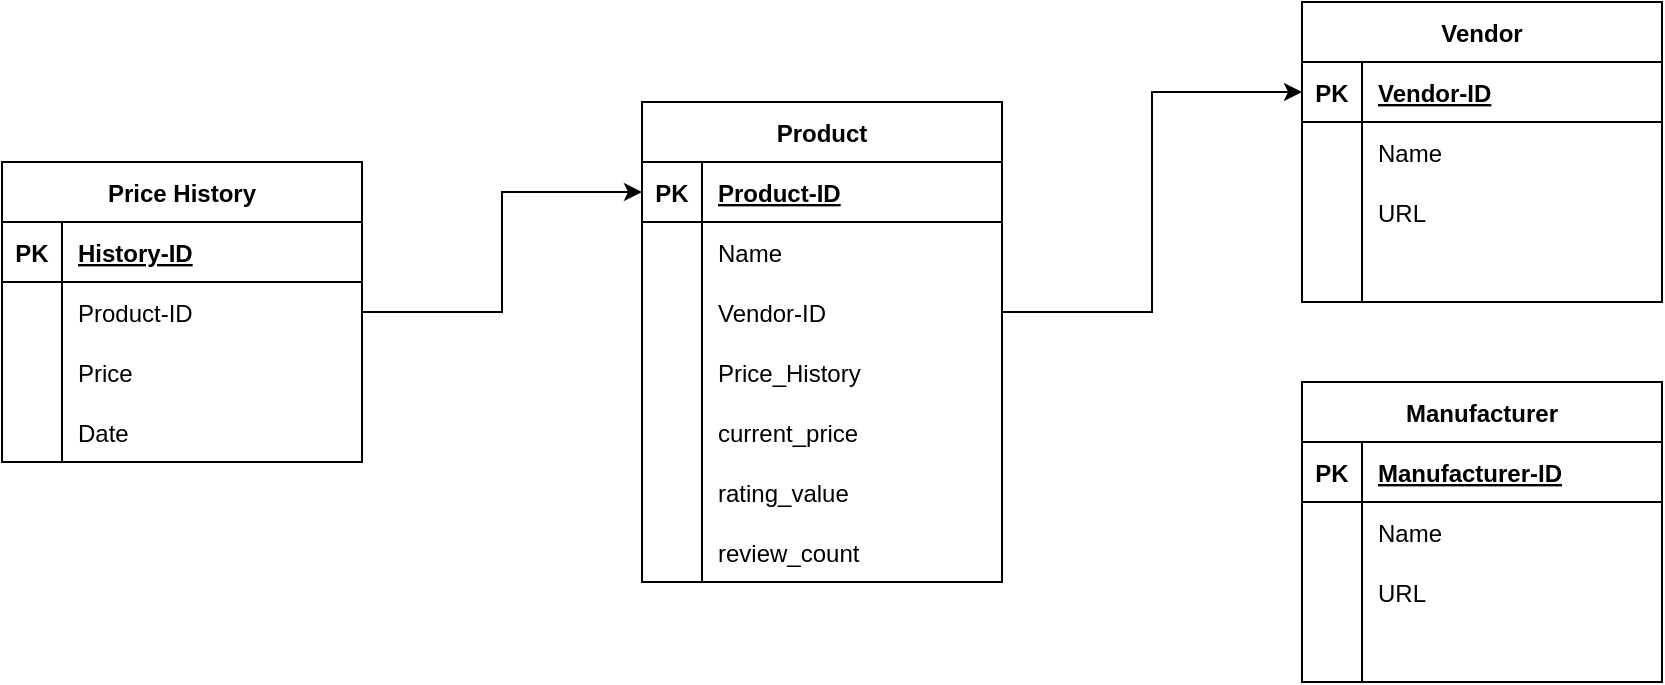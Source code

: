 <mxfile version="21.1.2" type="github">
  <diagram name="Page-1" id="Jph2bcaY0iuIxsixSjv7">
    <mxGraphModel dx="808" dy="503" grid="1" gridSize="10" guides="1" tooltips="1" connect="1" arrows="1" fold="1" page="1" pageScale="1" pageWidth="850" pageHeight="1100" math="0" shadow="0">
      <root>
        <mxCell id="0" />
        <mxCell id="1" parent="0" />
        <mxCell id="rs3WY-lfZ9cuEwJUtKYj-14" value="Vendor" style="shape=table;startSize=30;container=1;collapsible=1;childLayout=tableLayout;fixedRows=1;rowLines=0;fontStyle=1;align=center;resizeLast=1;" parent="1" vertex="1">
          <mxGeometry x="950" y="330" width="180" height="150" as="geometry">
            <mxRectangle x="950" y="330" width="80" height="30" as="alternateBounds" />
          </mxGeometry>
        </mxCell>
        <mxCell id="rs3WY-lfZ9cuEwJUtKYj-15" value="" style="shape=tableRow;horizontal=0;startSize=0;swimlaneHead=0;swimlaneBody=0;fillColor=none;collapsible=0;dropTarget=0;points=[[0,0.5],[1,0.5]];portConstraint=eastwest;top=0;left=0;right=0;bottom=1;" parent="rs3WY-lfZ9cuEwJUtKYj-14" vertex="1">
          <mxGeometry y="30" width="180" height="30" as="geometry" />
        </mxCell>
        <mxCell id="rs3WY-lfZ9cuEwJUtKYj-16" value="PK" style="shape=partialRectangle;connectable=0;fillColor=none;top=0;left=0;bottom=0;right=0;fontStyle=1;overflow=hidden;" parent="rs3WY-lfZ9cuEwJUtKYj-15" vertex="1">
          <mxGeometry width="30" height="30" as="geometry">
            <mxRectangle width="30" height="30" as="alternateBounds" />
          </mxGeometry>
        </mxCell>
        <mxCell id="rs3WY-lfZ9cuEwJUtKYj-17" value="Vendor-ID" style="shape=partialRectangle;connectable=0;fillColor=none;top=0;left=0;bottom=0;right=0;align=left;spacingLeft=6;fontStyle=5;overflow=hidden;" parent="rs3WY-lfZ9cuEwJUtKYj-15" vertex="1">
          <mxGeometry x="30" width="150" height="30" as="geometry">
            <mxRectangle width="150" height="30" as="alternateBounds" />
          </mxGeometry>
        </mxCell>
        <mxCell id="rs3WY-lfZ9cuEwJUtKYj-18" value="" style="shape=tableRow;horizontal=0;startSize=0;swimlaneHead=0;swimlaneBody=0;fillColor=none;collapsible=0;dropTarget=0;points=[[0,0.5],[1,0.5]];portConstraint=eastwest;top=0;left=0;right=0;bottom=0;" parent="rs3WY-lfZ9cuEwJUtKYj-14" vertex="1">
          <mxGeometry y="60" width="180" height="30" as="geometry" />
        </mxCell>
        <mxCell id="rs3WY-lfZ9cuEwJUtKYj-19" value="" style="shape=partialRectangle;connectable=0;fillColor=none;top=0;left=0;bottom=0;right=0;editable=1;overflow=hidden;" parent="rs3WY-lfZ9cuEwJUtKYj-18" vertex="1">
          <mxGeometry width="30" height="30" as="geometry">
            <mxRectangle width="30" height="30" as="alternateBounds" />
          </mxGeometry>
        </mxCell>
        <mxCell id="rs3WY-lfZ9cuEwJUtKYj-20" value="Name" style="shape=partialRectangle;connectable=0;fillColor=none;top=0;left=0;bottom=0;right=0;align=left;spacingLeft=6;overflow=hidden;" parent="rs3WY-lfZ9cuEwJUtKYj-18" vertex="1">
          <mxGeometry x="30" width="150" height="30" as="geometry">
            <mxRectangle width="150" height="30" as="alternateBounds" />
          </mxGeometry>
        </mxCell>
        <mxCell id="rs3WY-lfZ9cuEwJUtKYj-21" value="" style="shape=tableRow;horizontal=0;startSize=0;swimlaneHead=0;swimlaneBody=0;fillColor=none;collapsible=0;dropTarget=0;points=[[0,0.5],[1,0.5]];portConstraint=eastwest;top=0;left=0;right=0;bottom=0;" parent="rs3WY-lfZ9cuEwJUtKYj-14" vertex="1">
          <mxGeometry y="90" width="180" height="30" as="geometry" />
        </mxCell>
        <mxCell id="rs3WY-lfZ9cuEwJUtKYj-22" value="" style="shape=partialRectangle;connectable=0;fillColor=none;top=0;left=0;bottom=0;right=0;editable=1;overflow=hidden;" parent="rs3WY-lfZ9cuEwJUtKYj-21" vertex="1">
          <mxGeometry width="30" height="30" as="geometry">
            <mxRectangle width="30" height="30" as="alternateBounds" />
          </mxGeometry>
        </mxCell>
        <mxCell id="rs3WY-lfZ9cuEwJUtKYj-23" value="URL" style="shape=partialRectangle;connectable=0;fillColor=none;top=0;left=0;bottom=0;right=0;align=left;spacingLeft=6;overflow=hidden;" parent="rs3WY-lfZ9cuEwJUtKYj-21" vertex="1">
          <mxGeometry x="30" width="150" height="30" as="geometry">
            <mxRectangle width="150" height="30" as="alternateBounds" />
          </mxGeometry>
        </mxCell>
        <mxCell id="rs3WY-lfZ9cuEwJUtKYj-24" value="" style="shape=tableRow;horizontal=0;startSize=0;swimlaneHead=0;swimlaneBody=0;fillColor=none;collapsible=0;dropTarget=0;points=[[0,0.5],[1,0.5]];portConstraint=eastwest;top=0;left=0;right=0;bottom=0;" parent="rs3WY-lfZ9cuEwJUtKYj-14" vertex="1">
          <mxGeometry y="120" width="180" height="30" as="geometry" />
        </mxCell>
        <mxCell id="rs3WY-lfZ9cuEwJUtKYj-25" value="" style="shape=partialRectangle;connectable=0;fillColor=none;top=0;left=0;bottom=0;right=0;editable=1;overflow=hidden;" parent="rs3WY-lfZ9cuEwJUtKYj-24" vertex="1">
          <mxGeometry width="30" height="30" as="geometry">
            <mxRectangle width="30" height="30" as="alternateBounds" />
          </mxGeometry>
        </mxCell>
        <mxCell id="rs3WY-lfZ9cuEwJUtKYj-26" value="" style="shape=partialRectangle;connectable=0;fillColor=none;top=0;left=0;bottom=0;right=0;align=left;spacingLeft=6;overflow=hidden;" parent="rs3WY-lfZ9cuEwJUtKYj-24" vertex="1">
          <mxGeometry x="30" width="150" height="30" as="geometry">
            <mxRectangle width="150" height="30" as="alternateBounds" />
          </mxGeometry>
        </mxCell>
        <mxCell id="rs3WY-lfZ9cuEwJUtKYj-66" value="Product" style="shape=table;startSize=30;container=1;collapsible=1;childLayout=tableLayout;fixedRows=1;rowLines=0;fontStyle=1;align=center;resizeLast=1;" parent="1" vertex="1">
          <mxGeometry x="620" y="380" width="180" height="240" as="geometry" />
        </mxCell>
        <mxCell id="rs3WY-lfZ9cuEwJUtKYj-67" value="" style="shape=tableRow;horizontal=0;startSize=0;swimlaneHead=0;swimlaneBody=0;fillColor=none;collapsible=0;dropTarget=0;points=[[0,0.5],[1,0.5]];portConstraint=eastwest;top=0;left=0;right=0;bottom=1;" parent="rs3WY-lfZ9cuEwJUtKYj-66" vertex="1">
          <mxGeometry y="30" width="180" height="30" as="geometry" />
        </mxCell>
        <mxCell id="rs3WY-lfZ9cuEwJUtKYj-68" value="PK" style="shape=partialRectangle;connectable=0;fillColor=none;top=0;left=0;bottom=0;right=0;fontStyle=1;overflow=hidden;" parent="rs3WY-lfZ9cuEwJUtKYj-67" vertex="1">
          <mxGeometry width="30" height="30" as="geometry">
            <mxRectangle width="30" height="30" as="alternateBounds" />
          </mxGeometry>
        </mxCell>
        <mxCell id="rs3WY-lfZ9cuEwJUtKYj-69" value="Product-ID" style="shape=partialRectangle;connectable=0;fillColor=none;top=0;left=0;bottom=0;right=0;align=left;spacingLeft=6;fontStyle=5;overflow=hidden;" parent="rs3WY-lfZ9cuEwJUtKYj-67" vertex="1">
          <mxGeometry x="30" width="150" height="30" as="geometry">
            <mxRectangle width="150" height="30" as="alternateBounds" />
          </mxGeometry>
        </mxCell>
        <mxCell id="rs3WY-lfZ9cuEwJUtKYj-70" value="" style="shape=tableRow;horizontal=0;startSize=0;swimlaneHead=0;swimlaneBody=0;fillColor=none;collapsible=0;dropTarget=0;points=[[0,0.5],[1,0.5]];portConstraint=eastwest;top=0;left=0;right=0;bottom=0;" parent="rs3WY-lfZ9cuEwJUtKYj-66" vertex="1">
          <mxGeometry y="60" width="180" height="30" as="geometry" />
        </mxCell>
        <mxCell id="rs3WY-lfZ9cuEwJUtKYj-71" value="" style="shape=partialRectangle;connectable=0;fillColor=none;top=0;left=0;bottom=0;right=0;editable=1;overflow=hidden;" parent="rs3WY-lfZ9cuEwJUtKYj-70" vertex="1">
          <mxGeometry width="30" height="30" as="geometry">
            <mxRectangle width="30" height="30" as="alternateBounds" />
          </mxGeometry>
        </mxCell>
        <mxCell id="rs3WY-lfZ9cuEwJUtKYj-72" value="Name" style="shape=partialRectangle;connectable=0;fillColor=none;top=0;left=0;bottom=0;right=0;align=left;spacingLeft=6;overflow=hidden;" parent="rs3WY-lfZ9cuEwJUtKYj-70" vertex="1">
          <mxGeometry x="30" width="150" height="30" as="geometry">
            <mxRectangle width="150" height="30" as="alternateBounds" />
          </mxGeometry>
        </mxCell>
        <mxCell id="rs3WY-lfZ9cuEwJUtKYj-73" value="" style="shape=tableRow;horizontal=0;startSize=0;swimlaneHead=0;swimlaneBody=0;fillColor=none;collapsible=0;dropTarget=0;points=[[0,0.5],[1,0.5]];portConstraint=eastwest;top=0;left=0;right=0;bottom=0;" parent="rs3WY-lfZ9cuEwJUtKYj-66" vertex="1">
          <mxGeometry y="90" width="180" height="30" as="geometry" />
        </mxCell>
        <mxCell id="rs3WY-lfZ9cuEwJUtKYj-74" value="" style="shape=partialRectangle;connectable=0;fillColor=none;top=0;left=0;bottom=0;right=0;editable=1;overflow=hidden;" parent="rs3WY-lfZ9cuEwJUtKYj-73" vertex="1">
          <mxGeometry width="30" height="30" as="geometry">
            <mxRectangle width="30" height="30" as="alternateBounds" />
          </mxGeometry>
        </mxCell>
        <mxCell id="rs3WY-lfZ9cuEwJUtKYj-75" value="Vendor-ID" style="shape=partialRectangle;connectable=0;fillColor=none;top=0;left=0;bottom=0;right=0;align=left;spacingLeft=6;overflow=hidden;" parent="rs3WY-lfZ9cuEwJUtKYj-73" vertex="1">
          <mxGeometry x="30" width="150" height="30" as="geometry">
            <mxRectangle width="150" height="30" as="alternateBounds" />
          </mxGeometry>
        </mxCell>
        <mxCell id="rs3WY-lfZ9cuEwJUtKYj-76" value="" style="shape=tableRow;horizontal=0;startSize=0;swimlaneHead=0;swimlaneBody=0;fillColor=none;collapsible=0;dropTarget=0;points=[[0,0.5],[1,0.5]];portConstraint=eastwest;top=0;left=0;right=0;bottom=0;" parent="rs3WY-lfZ9cuEwJUtKYj-66" vertex="1">
          <mxGeometry y="120" width="180" height="30" as="geometry" />
        </mxCell>
        <mxCell id="rs3WY-lfZ9cuEwJUtKYj-77" value="" style="shape=partialRectangle;connectable=0;fillColor=none;top=0;left=0;bottom=0;right=0;editable=1;overflow=hidden;" parent="rs3WY-lfZ9cuEwJUtKYj-76" vertex="1">
          <mxGeometry width="30" height="30" as="geometry">
            <mxRectangle width="30" height="30" as="alternateBounds" />
          </mxGeometry>
        </mxCell>
        <mxCell id="rs3WY-lfZ9cuEwJUtKYj-78" value="Price_History" style="shape=partialRectangle;connectable=0;fillColor=none;top=0;left=0;bottom=0;right=0;align=left;spacingLeft=6;overflow=hidden;" parent="rs3WY-lfZ9cuEwJUtKYj-76" vertex="1">
          <mxGeometry x="30" width="150" height="30" as="geometry">
            <mxRectangle width="150" height="30" as="alternateBounds" />
          </mxGeometry>
        </mxCell>
        <mxCell id="rs3WY-lfZ9cuEwJUtKYj-131" value="" style="shape=tableRow;horizontal=0;startSize=0;swimlaneHead=0;swimlaneBody=0;fillColor=none;collapsible=0;dropTarget=0;points=[[0,0.5],[1,0.5]];portConstraint=eastwest;top=0;left=0;right=0;bottom=0;" parent="rs3WY-lfZ9cuEwJUtKYj-66" vertex="1">
          <mxGeometry y="150" width="180" height="30" as="geometry" />
        </mxCell>
        <mxCell id="rs3WY-lfZ9cuEwJUtKYj-132" value="" style="shape=partialRectangle;connectable=0;fillColor=none;top=0;left=0;bottom=0;right=0;editable=1;overflow=hidden;" parent="rs3WY-lfZ9cuEwJUtKYj-131" vertex="1">
          <mxGeometry width="30" height="30" as="geometry">
            <mxRectangle width="30" height="30" as="alternateBounds" />
          </mxGeometry>
        </mxCell>
        <mxCell id="rs3WY-lfZ9cuEwJUtKYj-133" value="current_price" style="shape=partialRectangle;connectable=0;fillColor=none;top=0;left=0;bottom=0;right=0;align=left;spacingLeft=6;overflow=hidden;" parent="rs3WY-lfZ9cuEwJUtKYj-131" vertex="1">
          <mxGeometry x="30" width="150" height="30" as="geometry">
            <mxRectangle width="150" height="30" as="alternateBounds" />
          </mxGeometry>
        </mxCell>
        <mxCell id="rs3WY-lfZ9cuEwJUtKYj-134" value="" style="shape=tableRow;horizontal=0;startSize=0;swimlaneHead=0;swimlaneBody=0;fillColor=none;collapsible=0;dropTarget=0;points=[[0,0.5],[1,0.5]];portConstraint=eastwest;top=0;left=0;right=0;bottom=0;" parent="rs3WY-lfZ9cuEwJUtKYj-66" vertex="1">
          <mxGeometry y="180" width="180" height="30" as="geometry" />
        </mxCell>
        <mxCell id="rs3WY-lfZ9cuEwJUtKYj-135" value="" style="shape=partialRectangle;connectable=0;fillColor=none;top=0;left=0;bottom=0;right=0;editable=1;overflow=hidden;" parent="rs3WY-lfZ9cuEwJUtKYj-134" vertex="1">
          <mxGeometry width="30" height="30" as="geometry">
            <mxRectangle width="30" height="30" as="alternateBounds" />
          </mxGeometry>
        </mxCell>
        <mxCell id="rs3WY-lfZ9cuEwJUtKYj-136" value="rating_value    " style="shape=partialRectangle;connectable=0;fillColor=none;top=0;left=0;bottom=0;right=0;align=left;spacingLeft=6;overflow=hidden;" parent="rs3WY-lfZ9cuEwJUtKYj-134" vertex="1">
          <mxGeometry x="30" width="150" height="30" as="geometry">
            <mxRectangle width="150" height="30" as="alternateBounds" />
          </mxGeometry>
        </mxCell>
        <mxCell id="rs3WY-lfZ9cuEwJUtKYj-137" value="" style="shape=tableRow;horizontal=0;startSize=0;swimlaneHead=0;swimlaneBody=0;fillColor=none;collapsible=0;dropTarget=0;points=[[0,0.5],[1,0.5]];portConstraint=eastwest;top=0;left=0;right=0;bottom=0;" parent="rs3WY-lfZ9cuEwJUtKYj-66" vertex="1">
          <mxGeometry y="210" width="180" height="30" as="geometry" />
        </mxCell>
        <mxCell id="rs3WY-lfZ9cuEwJUtKYj-138" value="" style="shape=partialRectangle;connectable=0;fillColor=none;top=0;left=0;bottom=0;right=0;editable=1;overflow=hidden;" parent="rs3WY-lfZ9cuEwJUtKYj-137" vertex="1">
          <mxGeometry width="30" height="30" as="geometry">
            <mxRectangle width="30" height="30" as="alternateBounds" />
          </mxGeometry>
        </mxCell>
        <mxCell id="rs3WY-lfZ9cuEwJUtKYj-139" value="review_count" style="shape=partialRectangle;connectable=0;fillColor=none;top=0;left=0;bottom=0;right=0;align=left;spacingLeft=6;overflow=hidden;" parent="rs3WY-lfZ9cuEwJUtKYj-137" vertex="1">
          <mxGeometry x="30" width="150" height="30" as="geometry">
            <mxRectangle width="150" height="30" as="alternateBounds" />
          </mxGeometry>
        </mxCell>
        <mxCell id="rs3WY-lfZ9cuEwJUtKYj-108" style="edgeStyle=orthogonalEdgeStyle;rounded=0;orthogonalLoop=1;jettySize=auto;html=1;entryX=0;entryY=0.5;entryDx=0;entryDy=0;" parent="1" source="rs3WY-lfZ9cuEwJUtKYj-73" target="rs3WY-lfZ9cuEwJUtKYj-15" edge="1">
          <mxGeometry relative="1" as="geometry" />
        </mxCell>
        <mxCell id="rs3WY-lfZ9cuEwJUtKYj-130" style="edgeStyle=orthogonalEdgeStyle;rounded=0;orthogonalLoop=1;jettySize=auto;html=1;entryX=0;entryY=0.5;entryDx=0;entryDy=0;" parent="1" source="rs3WY-lfZ9cuEwJUtKYj-113" target="rs3WY-lfZ9cuEwJUtKYj-67" edge="1">
          <mxGeometry relative="1" as="geometry" />
        </mxCell>
        <mxCell id="rs3WY-lfZ9cuEwJUtKYj-113" value="Price History" style="shape=table;startSize=30;container=1;collapsible=1;childLayout=tableLayout;fixedRows=1;rowLines=0;fontStyle=1;align=center;resizeLast=1;" parent="1" vertex="1">
          <mxGeometry x="300" y="410" width="180" height="150" as="geometry" />
        </mxCell>
        <mxCell id="rs3WY-lfZ9cuEwJUtKYj-114" value="" style="shape=tableRow;horizontal=0;startSize=0;swimlaneHead=0;swimlaneBody=0;fillColor=none;collapsible=0;dropTarget=0;points=[[0,0.5],[1,0.5]];portConstraint=eastwest;top=0;left=0;right=0;bottom=1;" parent="rs3WY-lfZ9cuEwJUtKYj-113" vertex="1">
          <mxGeometry y="30" width="180" height="30" as="geometry" />
        </mxCell>
        <mxCell id="rs3WY-lfZ9cuEwJUtKYj-115" value="PK" style="shape=partialRectangle;connectable=0;fillColor=none;top=0;left=0;bottom=0;right=0;fontStyle=1;overflow=hidden;" parent="rs3WY-lfZ9cuEwJUtKYj-114" vertex="1">
          <mxGeometry width="30" height="30" as="geometry">
            <mxRectangle width="30" height="30" as="alternateBounds" />
          </mxGeometry>
        </mxCell>
        <mxCell id="rs3WY-lfZ9cuEwJUtKYj-116" value="History-ID" style="shape=partialRectangle;connectable=0;fillColor=none;top=0;left=0;bottom=0;right=0;align=left;spacingLeft=6;fontStyle=5;overflow=hidden;" parent="rs3WY-lfZ9cuEwJUtKYj-114" vertex="1">
          <mxGeometry x="30" width="150" height="30" as="geometry">
            <mxRectangle width="150" height="30" as="alternateBounds" />
          </mxGeometry>
        </mxCell>
        <mxCell id="rs3WY-lfZ9cuEwJUtKYj-117" value="" style="shape=tableRow;horizontal=0;startSize=0;swimlaneHead=0;swimlaneBody=0;fillColor=none;collapsible=0;dropTarget=0;points=[[0,0.5],[1,0.5]];portConstraint=eastwest;top=0;left=0;right=0;bottom=0;" parent="rs3WY-lfZ9cuEwJUtKYj-113" vertex="1">
          <mxGeometry y="60" width="180" height="30" as="geometry" />
        </mxCell>
        <mxCell id="rs3WY-lfZ9cuEwJUtKYj-118" value="" style="shape=partialRectangle;connectable=0;fillColor=none;top=0;left=0;bottom=0;right=0;editable=1;overflow=hidden;" parent="rs3WY-lfZ9cuEwJUtKYj-117" vertex="1">
          <mxGeometry width="30" height="30" as="geometry">
            <mxRectangle width="30" height="30" as="alternateBounds" />
          </mxGeometry>
        </mxCell>
        <mxCell id="rs3WY-lfZ9cuEwJUtKYj-119" value="Product-ID" style="shape=partialRectangle;connectable=0;fillColor=none;top=0;left=0;bottom=0;right=0;align=left;spacingLeft=6;overflow=hidden;" parent="rs3WY-lfZ9cuEwJUtKYj-117" vertex="1">
          <mxGeometry x="30" width="150" height="30" as="geometry">
            <mxRectangle width="150" height="30" as="alternateBounds" />
          </mxGeometry>
        </mxCell>
        <mxCell id="rs3WY-lfZ9cuEwJUtKYj-120" value="" style="shape=tableRow;horizontal=0;startSize=0;swimlaneHead=0;swimlaneBody=0;fillColor=none;collapsible=0;dropTarget=0;points=[[0,0.5],[1,0.5]];portConstraint=eastwest;top=0;left=0;right=0;bottom=0;" parent="rs3WY-lfZ9cuEwJUtKYj-113" vertex="1">
          <mxGeometry y="90" width="180" height="30" as="geometry" />
        </mxCell>
        <mxCell id="rs3WY-lfZ9cuEwJUtKYj-121" value="" style="shape=partialRectangle;connectable=0;fillColor=none;top=0;left=0;bottom=0;right=0;editable=1;overflow=hidden;" parent="rs3WY-lfZ9cuEwJUtKYj-120" vertex="1">
          <mxGeometry width="30" height="30" as="geometry">
            <mxRectangle width="30" height="30" as="alternateBounds" />
          </mxGeometry>
        </mxCell>
        <mxCell id="rs3WY-lfZ9cuEwJUtKYj-122" value="Price" style="shape=partialRectangle;connectable=0;fillColor=none;top=0;left=0;bottom=0;right=0;align=left;spacingLeft=6;overflow=hidden;" parent="rs3WY-lfZ9cuEwJUtKYj-120" vertex="1">
          <mxGeometry x="30" width="150" height="30" as="geometry">
            <mxRectangle width="150" height="30" as="alternateBounds" />
          </mxGeometry>
        </mxCell>
        <mxCell id="rs3WY-lfZ9cuEwJUtKYj-123" value="" style="shape=tableRow;horizontal=0;startSize=0;swimlaneHead=0;swimlaneBody=0;fillColor=none;collapsible=0;dropTarget=0;points=[[0,0.5],[1,0.5]];portConstraint=eastwest;top=0;left=0;right=0;bottom=0;" parent="rs3WY-lfZ9cuEwJUtKYj-113" vertex="1">
          <mxGeometry y="120" width="180" height="30" as="geometry" />
        </mxCell>
        <mxCell id="rs3WY-lfZ9cuEwJUtKYj-124" value="" style="shape=partialRectangle;connectable=0;fillColor=none;top=0;left=0;bottom=0;right=0;editable=1;overflow=hidden;" parent="rs3WY-lfZ9cuEwJUtKYj-123" vertex="1">
          <mxGeometry width="30" height="30" as="geometry">
            <mxRectangle width="30" height="30" as="alternateBounds" />
          </mxGeometry>
        </mxCell>
        <mxCell id="rs3WY-lfZ9cuEwJUtKYj-125" value="Date" style="shape=partialRectangle;connectable=0;fillColor=none;top=0;left=0;bottom=0;right=0;align=left;spacingLeft=6;overflow=hidden;" parent="rs3WY-lfZ9cuEwJUtKYj-123" vertex="1">
          <mxGeometry x="30" width="150" height="30" as="geometry">
            <mxRectangle width="150" height="30" as="alternateBounds" />
          </mxGeometry>
        </mxCell>
        <mxCell id="LCtMoCIs-sCANDZhqNw3-1" value="Manufacturer" style="shape=table;startSize=30;container=1;collapsible=1;childLayout=tableLayout;fixedRows=1;rowLines=0;fontStyle=1;align=center;resizeLast=1;" vertex="1" parent="1">
          <mxGeometry x="950" y="520" width="180" height="150" as="geometry">
            <mxRectangle x="950" y="330" width="80" height="30" as="alternateBounds" />
          </mxGeometry>
        </mxCell>
        <mxCell id="LCtMoCIs-sCANDZhqNw3-2" value="" style="shape=tableRow;horizontal=0;startSize=0;swimlaneHead=0;swimlaneBody=0;fillColor=none;collapsible=0;dropTarget=0;points=[[0,0.5],[1,0.5]];portConstraint=eastwest;top=0;left=0;right=0;bottom=1;" vertex="1" parent="LCtMoCIs-sCANDZhqNw3-1">
          <mxGeometry y="30" width="180" height="30" as="geometry" />
        </mxCell>
        <mxCell id="LCtMoCIs-sCANDZhqNw3-3" value="PK" style="shape=partialRectangle;connectable=0;fillColor=none;top=0;left=0;bottom=0;right=0;fontStyle=1;overflow=hidden;" vertex="1" parent="LCtMoCIs-sCANDZhqNw3-2">
          <mxGeometry width="30" height="30" as="geometry">
            <mxRectangle width="30" height="30" as="alternateBounds" />
          </mxGeometry>
        </mxCell>
        <mxCell id="LCtMoCIs-sCANDZhqNw3-4" value="Manufacturer-ID" style="shape=partialRectangle;connectable=0;fillColor=none;top=0;left=0;bottom=0;right=0;align=left;spacingLeft=6;fontStyle=5;overflow=hidden;" vertex="1" parent="LCtMoCIs-sCANDZhqNw3-2">
          <mxGeometry x="30" width="150" height="30" as="geometry">
            <mxRectangle width="150" height="30" as="alternateBounds" />
          </mxGeometry>
        </mxCell>
        <mxCell id="LCtMoCIs-sCANDZhqNw3-5" value="" style="shape=tableRow;horizontal=0;startSize=0;swimlaneHead=0;swimlaneBody=0;fillColor=none;collapsible=0;dropTarget=0;points=[[0,0.5],[1,0.5]];portConstraint=eastwest;top=0;left=0;right=0;bottom=0;" vertex="1" parent="LCtMoCIs-sCANDZhqNw3-1">
          <mxGeometry y="60" width="180" height="30" as="geometry" />
        </mxCell>
        <mxCell id="LCtMoCIs-sCANDZhqNw3-6" value="" style="shape=partialRectangle;connectable=0;fillColor=none;top=0;left=0;bottom=0;right=0;editable=1;overflow=hidden;" vertex="1" parent="LCtMoCIs-sCANDZhqNw3-5">
          <mxGeometry width="30" height="30" as="geometry">
            <mxRectangle width="30" height="30" as="alternateBounds" />
          </mxGeometry>
        </mxCell>
        <mxCell id="LCtMoCIs-sCANDZhqNw3-7" value="Name" style="shape=partialRectangle;connectable=0;fillColor=none;top=0;left=0;bottom=0;right=0;align=left;spacingLeft=6;overflow=hidden;" vertex="1" parent="LCtMoCIs-sCANDZhqNw3-5">
          <mxGeometry x="30" width="150" height="30" as="geometry">
            <mxRectangle width="150" height="30" as="alternateBounds" />
          </mxGeometry>
        </mxCell>
        <mxCell id="LCtMoCIs-sCANDZhqNw3-8" value="" style="shape=tableRow;horizontal=0;startSize=0;swimlaneHead=0;swimlaneBody=0;fillColor=none;collapsible=0;dropTarget=0;points=[[0,0.5],[1,0.5]];portConstraint=eastwest;top=0;left=0;right=0;bottom=0;" vertex="1" parent="LCtMoCIs-sCANDZhqNw3-1">
          <mxGeometry y="90" width="180" height="30" as="geometry" />
        </mxCell>
        <mxCell id="LCtMoCIs-sCANDZhqNw3-9" value="" style="shape=partialRectangle;connectable=0;fillColor=none;top=0;left=0;bottom=0;right=0;editable=1;overflow=hidden;" vertex="1" parent="LCtMoCIs-sCANDZhqNw3-8">
          <mxGeometry width="30" height="30" as="geometry">
            <mxRectangle width="30" height="30" as="alternateBounds" />
          </mxGeometry>
        </mxCell>
        <mxCell id="LCtMoCIs-sCANDZhqNw3-10" value="URL" style="shape=partialRectangle;connectable=0;fillColor=none;top=0;left=0;bottom=0;right=0;align=left;spacingLeft=6;overflow=hidden;" vertex="1" parent="LCtMoCIs-sCANDZhqNw3-8">
          <mxGeometry x="30" width="150" height="30" as="geometry">
            <mxRectangle width="150" height="30" as="alternateBounds" />
          </mxGeometry>
        </mxCell>
        <mxCell id="LCtMoCIs-sCANDZhqNw3-11" value="" style="shape=tableRow;horizontal=0;startSize=0;swimlaneHead=0;swimlaneBody=0;fillColor=none;collapsible=0;dropTarget=0;points=[[0,0.5],[1,0.5]];portConstraint=eastwest;top=0;left=0;right=0;bottom=0;" vertex="1" parent="LCtMoCIs-sCANDZhqNw3-1">
          <mxGeometry y="120" width="180" height="30" as="geometry" />
        </mxCell>
        <mxCell id="LCtMoCIs-sCANDZhqNw3-12" value="" style="shape=partialRectangle;connectable=0;fillColor=none;top=0;left=0;bottom=0;right=0;editable=1;overflow=hidden;" vertex="1" parent="LCtMoCIs-sCANDZhqNw3-11">
          <mxGeometry width="30" height="30" as="geometry">
            <mxRectangle width="30" height="30" as="alternateBounds" />
          </mxGeometry>
        </mxCell>
        <mxCell id="LCtMoCIs-sCANDZhqNw3-13" value="" style="shape=partialRectangle;connectable=0;fillColor=none;top=0;left=0;bottom=0;right=0;align=left;spacingLeft=6;overflow=hidden;" vertex="1" parent="LCtMoCIs-sCANDZhqNw3-11">
          <mxGeometry x="30" width="150" height="30" as="geometry">
            <mxRectangle width="150" height="30" as="alternateBounds" />
          </mxGeometry>
        </mxCell>
      </root>
    </mxGraphModel>
  </diagram>
</mxfile>

